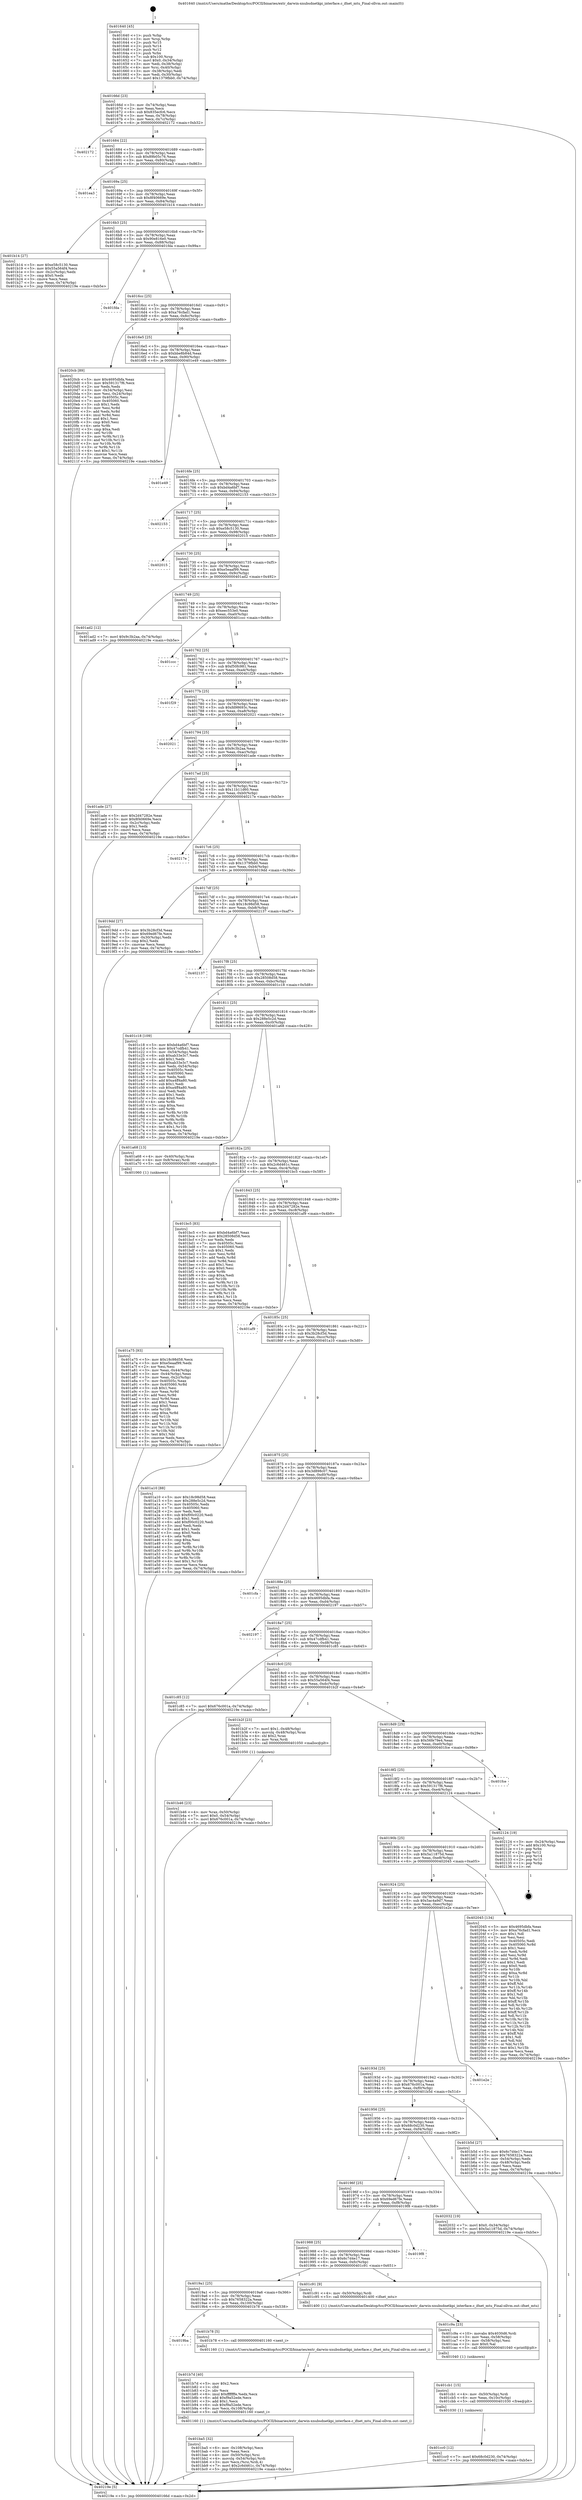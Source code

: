 digraph "0x401640" {
  label = "0x401640 (/mnt/c/Users/mathe/Desktop/tcc/POCII/binaries/extr_darwin-xnubsdnetkpi_interface.c_ifnet_mtu_Final-ollvm.out::main(0))"
  labelloc = "t"
  node[shape=record]

  Entry [label="",width=0.3,height=0.3,shape=circle,fillcolor=black,style=filled]
  "0x40166d" [label="{
     0x40166d [23]\l
     | [instrs]\l
     &nbsp;&nbsp;0x40166d \<+3\>: mov -0x74(%rbp),%eax\l
     &nbsp;&nbsp;0x401670 \<+2\>: mov %eax,%ecx\l
     &nbsp;&nbsp;0x401672 \<+6\>: sub $0x835ecfc6,%ecx\l
     &nbsp;&nbsp;0x401678 \<+3\>: mov %eax,-0x78(%rbp)\l
     &nbsp;&nbsp;0x40167b \<+3\>: mov %ecx,-0x7c(%rbp)\l
     &nbsp;&nbsp;0x40167e \<+6\>: je 0000000000402172 \<main+0xb32\>\l
  }"]
  "0x402172" [label="{
     0x402172\l
  }", style=dashed]
  "0x401684" [label="{
     0x401684 [22]\l
     | [instrs]\l
     &nbsp;&nbsp;0x401684 \<+5\>: jmp 0000000000401689 \<main+0x49\>\l
     &nbsp;&nbsp;0x401689 \<+3\>: mov -0x78(%rbp),%eax\l
     &nbsp;&nbsp;0x40168c \<+5\>: sub $0x89b05c76,%eax\l
     &nbsp;&nbsp;0x401691 \<+3\>: mov %eax,-0x80(%rbp)\l
     &nbsp;&nbsp;0x401694 \<+6\>: je 0000000000401ea3 \<main+0x863\>\l
  }"]
  Exit [label="",width=0.3,height=0.3,shape=circle,fillcolor=black,style=filled,peripheries=2]
  "0x401ea3" [label="{
     0x401ea3\l
  }", style=dashed]
  "0x40169a" [label="{
     0x40169a [25]\l
     | [instrs]\l
     &nbsp;&nbsp;0x40169a \<+5\>: jmp 000000000040169f \<main+0x5f\>\l
     &nbsp;&nbsp;0x40169f \<+3\>: mov -0x78(%rbp),%eax\l
     &nbsp;&nbsp;0x4016a2 \<+5\>: sub $0x8f40669e,%eax\l
     &nbsp;&nbsp;0x4016a7 \<+6\>: mov %eax,-0x84(%rbp)\l
     &nbsp;&nbsp;0x4016ad \<+6\>: je 0000000000401b14 \<main+0x4d4\>\l
  }"]
  "0x401cc0" [label="{
     0x401cc0 [12]\l
     | [instrs]\l
     &nbsp;&nbsp;0x401cc0 \<+7\>: movl $0x68c0d230,-0x74(%rbp)\l
     &nbsp;&nbsp;0x401cc7 \<+5\>: jmp 000000000040219e \<main+0xb5e\>\l
  }"]
  "0x401b14" [label="{
     0x401b14 [27]\l
     | [instrs]\l
     &nbsp;&nbsp;0x401b14 \<+5\>: mov $0xe58c5130,%eax\l
     &nbsp;&nbsp;0x401b19 \<+5\>: mov $0x55a564f4,%ecx\l
     &nbsp;&nbsp;0x401b1e \<+3\>: mov -0x2c(%rbp),%edx\l
     &nbsp;&nbsp;0x401b21 \<+3\>: cmp $0x0,%edx\l
     &nbsp;&nbsp;0x401b24 \<+3\>: cmove %ecx,%eax\l
     &nbsp;&nbsp;0x401b27 \<+3\>: mov %eax,-0x74(%rbp)\l
     &nbsp;&nbsp;0x401b2a \<+5\>: jmp 000000000040219e \<main+0xb5e\>\l
  }"]
  "0x4016b3" [label="{
     0x4016b3 [25]\l
     | [instrs]\l
     &nbsp;&nbsp;0x4016b3 \<+5\>: jmp 00000000004016b8 \<main+0x78\>\l
     &nbsp;&nbsp;0x4016b8 \<+3\>: mov -0x78(%rbp),%eax\l
     &nbsp;&nbsp;0x4016bb \<+5\>: sub $0x90e816e0,%eax\l
     &nbsp;&nbsp;0x4016c0 \<+6\>: mov %eax,-0x88(%rbp)\l
     &nbsp;&nbsp;0x4016c6 \<+6\>: je 0000000000401fda \<main+0x99a\>\l
  }"]
  "0x401cb1" [label="{
     0x401cb1 [15]\l
     | [instrs]\l
     &nbsp;&nbsp;0x401cb1 \<+4\>: mov -0x50(%rbp),%rdi\l
     &nbsp;&nbsp;0x401cb5 \<+6\>: mov %eax,-0x10c(%rbp)\l
     &nbsp;&nbsp;0x401cbb \<+5\>: call 0000000000401030 \<free@plt\>\l
     | [calls]\l
     &nbsp;&nbsp;0x401030 \{1\} (unknown)\l
  }"]
  "0x401fda" [label="{
     0x401fda\l
  }", style=dashed]
  "0x4016cc" [label="{
     0x4016cc [25]\l
     | [instrs]\l
     &nbsp;&nbsp;0x4016cc \<+5\>: jmp 00000000004016d1 \<main+0x91\>\l
     &nbsp;&nbsp;0x4016d1 \<+3\>: mov -0x78(%rbp),%eax\l
     &nbsp;&nbsp;0x4016d4 \<+5\>: sub $0xa76cfad1,%eax\l
     &nbsp;&nbsp;0x4016d9 \<+6\>: mov %eax,-0x8c(%rbp)\l
     &nbsp;&nbsp;0x4016df \<+6\>: je 00000000004020cb \<main+0xa8b\>\l
  }"]
  "0x401c9a" [label="{
     0x401c9a [23]\l
     | [instrs]\l
     &nbsp;&nbsp;0x401c9a \<+10\>: movabs $0x4030d6,%rdi\l
     &nbsp;&nbsp;0x401ca4 \<+3\>: mov %eax,-0x58(%rbp)\l
     &nbsp;&nbsp;0x401ca7 \<+3\>: mov -0x58(%rbp),%esi\l
     &nbsp;&nbsp;0x401caa \<+2\>: mov $0x0,%al\l
     &nbsp;&nbsp;0x401cac \<+5\>: call 0000000000401040 \<printf@plt\>\l
     | [calls]\l
     &nbsp;&nbsp;0x401040 \{1\} (unknown)\l
  }"]
  "0x4020cb" [label="{
     0x4020cb [89]\l
     | [instrs]\l
     &nbsp;&nbsp;0x4020cb \<+5\>: mov $0x4695dbfa,%eax\l
     &nbsp;&nbsp;0x4020d0 \<+5\>: mov $0x591317f6,%ecx\l
     &nbsp;&nbsp;0x4020d5 \<+2\>: xor %edx,%edx\l
     &nbsp;&nbsp;0x4020d7 \<+3\>: mov -0x34(%rbp),%esi\l
     &nbsp;&nbsp;0x4020da \<+3\>: mov %esi,-0x24(%rbp)\l
     &nbsp;&nbsp;0x4020dd \<+7\>: mov 0x40505c,%esi\l
     &nbsp;&nbsp;0x4020e4 \<+7\>: mov 0x405060,%edi\l
     &nbsp;&nbsp;0x4020eb \<+3\>: sub $0x1,%edx\l
     &nbsp;&nbsp;0x4020ee \<+3\>: mov %esi,%r8d\l
     &nbsp;&nbsp;0x4020f1 \<+3\>: add %edx,%r8d\l
     &nbsp;&nbsp;0x4020f4 \<+4\>: imul %r8d,%esi\l
     &nbsp;&nbsp;0x4020f8 \<+3\>: and $0x1,%esi\l
     &nbsp;&nbsp;0x4020fb \<+3\>: cmp $0x0,%esi\l
     &nbsp;&nbsp;0x4020fe \<+4\>: sete %r9b\l
     &nbsp;&nbsp;0x402102 \<+3\>: cmp $0xa,%edi\l
     &nbsp;&nbsp;0x402105 \<+4\>: setl %r10b\l
     &nbsp;&nbsp;0x402109 \<+3\>: mov %r9b,%r11b\l
     &nbsp;&nbsp;0x40210c \<+3\>: and %r10b,%r11b\l
     &nbsp;&nbsp;0x40210f \<+3\>: xor %r10b,%r9b\l
     &nbsp;&nbsp;0x402112 \<+3\>: or %r9b,%r11b\l
     &nbsp;&nbsp;0x402115 \<+4\>: test $0x1,%r11b\l
     &nbsp;&nbsp;0x402119 \<+3\>: cmovne %ecx,%eax\l
     &nbsp;&nbsp;0x40211c \<+3\>: mov %eax,-0x74(%rbp)\l
     &nbsp;&nbsp;0x40211f \<+5\>: jmp 000000000040219e \<main+0xb5e\>\l
  }"]
  "0x4016e5" [label="{
     0x4016e5 [25]\l
     | [instrs]\l
     &nbsp;&nbsp;0x4016e5 \<+5\>: jmp 00000000004016ea \<main+0xaa\>\l
     &nbsp;&nbsp;0x4016ea \<+3\>: mov -0x78(%rbp),%eax\l
     &nbsp;&nbsp;0x4016ed \<+5\>: sub $0xbbe8b84d,%eax\l
     &nbsp;&nbsp;0x4016f2 \<+6\>: mov %eax,-0x90(%rbp)\l
     &nbsp;&nbsp;0x4016f8 \<+6\>: je 0000000000401e49 \<main+0x809\>\l
  }"]
  "0x401ba5" [label="{
     0x401ba5 [32]\l
     | [instrs]\l
     &nbsp;&nbsp;0x401ba5 \<+6\>: mov -0x108(%rbp),%ecx\l
     &nbsp;&nbsp;0x401bab \<+3\>: imul %eax,%ecx\l
     &nbsp;&nbsp;0x401bae \<+4\>: mov -0x50(%rbp),%rsi\l
     &nbsp;&nbsp;0x401bb2 \<+4\>: movslq -0x54(%rbp),%rdi\l
     &nbsp;&nbsp;0x401bb6 \<+3\>: mov %ecx,(%rsi,%rdi,4)\l
     &nbsp;&nbsp;0x401bb9 \<+7\>: movl $0x2c6d461c,-0x74(%rbp)\l
     &nbsp;&nbsp;0x401bc0 \<+5\>: jmp 000000000040219e \<main+0xb5e\>\l
  }"]
  "0x401e49" [label="{
     0x401e49\l
  }", style=dashed]
  "0x4016fe" [label="{
     0x4016fe [25]\l
     | [instrs]\l
     &nbsp;&nbsp;0x4016fe \<+5\>: jmp 0000000000401703 \<main+0xc3\>\l
     &nbsp;&nbsp;0x401703 \<+3\>: mov -0x78(%rbp),%eax\l
     &nbsp;&nbsp;0x401706 \<+5\>: sub $0xbd4a6bf7,%eax\l
     &nbsp;&nbsp;0x40170b \<+6\>: mov %eax,-0x94(%rbp)\l
     &nbsp;&nbsp;0x401711 \<+6\>: je 0000000000402153 \<main+0xb13\>\l
  }"]
  "0x401b7d" [label="{
     0x401b7d [40]\l
     | [instrs]\l
     &nbsp;&nbsp;0x401b7d \<+5\>: mov $0x2,%ecx\l
     &nbsp;&nbsp;0x401b82 \<+1\>: cltd\l
     &nbsp;&nbsp;0x401b83 \<+2\>: idiv %ecx\l
     &nbsp;&nbsp;0x401b85 \<+6\>: imul $0xfffffffe,%edx,%ecx\l
     &nbsp;&nbsp;0x401b8b \<+6\>: add $0xf9a52ede,%ecx\l
     &nbsp;&nbsp;0x401b91 \<+3\>: add $0x1,%ecx\l
     &nbsp;&nbsp;0x401b94 \<+6\>: sub $0xf9a52ede,%ecx\l
     &nbsp;&nbsp;0x401b9a \<+6\>: mov %ecx,-0x108(%rbp)\l
     &nbsp;&nbsp;0x401ba0 \<+5\>: call 0000000000401160 \<next_i\>\l
     | [calls]\l
     &nbsp;&nbsp;0x401160 \{1\} (/mnt/c/Users/mathe/Desktop/tcc/POCII/binaries/extr_darwin-xnubsdnetkpi_interface.c_ifnet_mtu_Final-ollvm.out::next_i)\l
  }"]
  "0x402153" [label="{
     0x402153\l
  }", style=dashed]
  "0x401717" [label="{
     0x401717 [25]\l
     | [instrs]\l
     &nbsp;&nbsp;0x401717 \<+5\>: jmp 000000000040171c \<main+0xdc\>\l
     &nbsp;&nbsp;0x40171c \<+3\>: mov -0x78(%rbp),%eax\l
     &nbsp;&nbsp;0x40171f \<+5\>: sub $0xe58c5130,%eax\l
     &nbsp;&nbsp;0x401724 \<+6\>: mov %eax,-0x98(%rbp)\l
     &nbsp;&nbsp;0x40172a \<+6\>: je 0000000000402015 \<main+0x9d5\>\l
  }"]
  "0x4019ba" [label="{
     0x4019ba\l
  }", style=dashed]
  "0x402015" [label="{
     0x402015\l
  }", style=dashed]
  "0x401730" [label="{
     0x401730 [25]\l
     | [instrs]\l
     &nbsp;&nbsp;0x401730 \<+5\>: jmp 0000000000401735 \<main+0xf5\>\l
     &nbsp;&nbsp;0x401735 \<+3\>: mov -0x78(%rbp),%eax\l
     &nbsp;&nbsp;0x401738 \<+5\>: sub $0xe5eaaf99,%eax\l
     &nbsp;&nbsp;0x40173d \<+6\>: mov %eax,-0x9c(%rbp)\l
     &nbsp;&nbsp;0x401743 \<+6\>: je 0000000000401ad2 \<main+0x492\>\l
  }"]
  "0x401b78" [label="{
     0x401b78 [5]\l
     | [instrs]\l
     &nbsp;&nbsp;0x401b78 \<+5\>: call 0000000000401160 \<next_i\>\l
     | [calls]\l
     &nbsp;&nbsp;0x401160 \{1\} (/mnt/c/Users/mathe/Desktop/tcc/POCII/binaries/extr_darwin-xnubsdnetkpi_interface.c_ifnet_mtu_Final-ollvm.out::next_i)\l
  }"]
  "0x401ad2" [label="{
     0x401ad2 [12]\l
     | [instrs]\l
     &nbsp;&nbsp;0x401ad2 \<+7\>: movl $0x9c3b2aa,-0x74(%rbp)\l
     &nbsp;&nbsp;0x401ad9 \<+5\>: jmp 000000000040219e \<main+0xb5e\>\l
  }"]
  "0x401749" [label="{
     0x401749 [25]\l
     | [instrs]\l
     &nbsp;&nbsp;0x401749 \<+5\>: jmp 000000000040174e \<main+0x10e\>\l
     &nbsp;&nbsp;0x40174e \<+3\>: mov -0x78(%rbp),%eax\l
     &nbsp;&nbsp;0x401751 \<+5\>: sub $0xeec553e0,%eax\l
     &nbsp;&nbsp;0x401756 \<+6\>: mov %eax,-0xa0(%rbp)\l
     &nbsp;&nbsp;0x40175c \<+6\>: je 0000000000401ccc \<main+0x68c\>\l
  }"]
  "0x4019a1" [label="{
     0x4019a1 [25]\l
     | [instrs]\l
     &nbsp;&nbsp;0x4019a1 \<+5\>: jmp 00000000004019a6 \<main+0x366\>\l
     &nbsp;&nbsp;0x4019a6 \<+3\>: mov -0x78(%rbp),%eax\l
     &nbsp;&nbsp;0x4019a9 \<+5\>: sub $0x7658322a,%eax\l
     &nbsp;&nbsp;0x4019ae \<+6\>: mov %eax,-0x100(%rbp)\l
     &nbsp;&nbsp;0x4019b4 \<+6\>: je 0000000000401b78 \<main+0x538\>\l
  }"]
  "0x401ccc" [label="{
     0x401ccc\l
  }", style=dashed]
  "0x401762" [label="{
     0x401762 [25]\l
     | [instrs]\l
     &nbsp;&nbsp;0x401762 \<+5\>: jmp 0000000000401767 \<main+0x127\>\l
     &nbsp;&nbsp;0x401767 \<+3\>: mov -0x78(%rbp),%eax\l
     &nbsp;&nbsp;0x40176a \<+5\>: sub $0xf50fc981,%eax\l
     &nbsp;&nbsp;0x40176f \<+6\>: mov %eax,-0xa4(%rbp)\l
     &nbsp;&nbsp;0x401775 \<+6\>: je 0000000000401f29 \<main+0x8e9\>\l
  }"]
  "0x401c91" [label="{
     0x401c91 [9]\l
     | [instrs]\l
     &nbsp;&nbsp;0x401c91 \<+4\>: mov -0x50(%rbp),%rdi\l
     &nbsp;&nbsp;0x401c95 \<+5\>: call 0000000000401400 \<ifnet_mtu\>\l
     | [calls]\l
     &nbsp;&nbsp;0x401400 \{1\} (/mnt/c/Users/mathe/Desktop/tcc/POCII/binaries/extr_darwin-xnubsdnetkpi_interface.c_ifnet_mtu_Final-ollvm.out::ifnet_mtu)\l
  }"]
  "0x401f29" [label="{
     0x401f29\l
  }", style=dashed]
  "0x40177b" [label="{
     0x40177b [25]\l
     | [instrs]\l
     &nbsp;&nbsp;0x40177b \<+5\>: jmp 0000000000401780 \<main+0x140\>\l
     &nbsp;&nbsp;0x401780 \<+3\>: mov -0x78(%rbp),%eax\l
     &nbsp;&nbsp;0x401783 \<+5\>: sub $0xfd98693c,%eax\l
     &nbsp;&nbsp;0x401788 \<+6\>: mov %eax,-0xa8(%rbp)\l
     &nbsp;&nbsp;0x40178e \<+6\>: je 0000000000402021 \<main+0x9e1\>\l
  }"]
  "0x401988" [label="{
     0x401988 [25]\l
     | [instrs]\l
     &nbsp;&nbsp;0x401988 \<+5\>: jmp 000000000040198d \<main+0x34d\>\l
     &nbsp;&nbsp;0x40198d \<+3\>: mov -0x78(%rbp),%eax\l
     &nbsp;&nbsp;0x401990 \<+5\>: sub $0x6c7d4e17,%eax\l
     &nbsp;&nbsp;0x401995 \<+6\>: mov %eax,-0xfc(%rbp)\l
     &nbsp;&nbsp;0x40199b \<+6\>: je 0000000000401c91 \<main+0x651\>\l
  }"]
  "0x402021" [label="{
     0x402021\l
  }", style=dashed]
  "0x401794" [label="{
     0x401794 [25]\l
     | [instrs]\l
     &nbsp;&nbsp;0x401794 \<+5\>: jmp 0000000000401799 \<main+0x159\>\l
     &nbsp;&nbsp;0x401799 \<+3\>: mov -0x78(%rbp),%eax\l
     &nbsp;&nbsp;0x40179c \<+5\>: sub $0x9c3b2aa,%eax\l
     &nbsp;&nbsp;0x4017a1 \<+6\>: mov %eax,-0xac(%rbp)\l
     &nbsp;&nbsp;0x4017a7 \<+6\>: je 0000000000401ade \<main+0x49e\>\l
  }"]
  "0x4019f8" [label="{
     0x4019f8\l
  }", style=dashed]
  "0x401ade" [label="{
     0x401ade [27]\l
     | [instrs]\l
     &nbsp;&nbsp;0x401ade \<+5\>: mov $0x2d47282e,%eax\l
     &nbsp;&nbsp;0x401ae3 \<+5\>: mov $0x8f40669e,%ecx\l
     &nbsp;&nbsp;0x401ae8 \<+3\>: mov -0x2c(%rbp),%edx\l
     &nbsp;&nbsp;0x401aeb \<+3\>: cmp $0x1,%edx\l
     &nbsp;&nbsp;0x401aee \<+3\>: cmovl %ecx,%eax\l
     &nbsp;&nbsp;0x401af1 \<+3\>: mov %eax,-0x74(%rbp)\l
     &nbsp;&nbsp;0x401af4 \<+5\>: jmp 000000000040219e \<main+0xb5e\>\l
  }"]
  "0x4017ad" [label="{
     0x4017ad [25]\l
     | [instrs]\l
     &nbsp;&nbsp;0x4017ad \<+5\>: jmp 00000000004017b2 \<main+0x172\>\l
     &nbsp;&nbsp;0x4017b2 \<+3\>: mov -0x78(%rbp),%eax\l
     &nbsp;&nbsp;0x4017b5 \<+5\>: sub $0x11b11d60,%eax\l
     &nbsp;&nbsp;0x4017ba \<+6\>: mov %eax,-0xb0(%rbp)\l
     &nbsp;&nbsp;0x4017c0 \<+6\>: je 000000000040217e \<main+0xb3e\>\l
  }"]
  "0x40196f" [label="{
     0x40196f [25]\l
     | [instrs]\l
     &nbsp;&nbsp;0x40196f \<+5\>: jmp 0000000000401974 \<main+0x334\>\l
     &nbsp;&nbsp;0x401974 \<+3\>: mov -0x78(%rbp),%eax\l
     &nbsp;&nbsp;0x401977 \<+5\>: sub $0x69ed67fe,%eax\l
     &nbsp;&nbsp;0x40197c \<+6\>: mov %eax,-0xf8(%rbp)\l
     &nbsp;&nbsp;0x401982 \<+6\>: je 00000000004019f8 \<main+0x3b8\>\l
  }"]
  "0x40217e" [label="{
     0x40217e\l
  }", style=dashed]
  "0x4017c6" [label="{
     0x4017c6 [25]\l
     | [instrs]\l
     &nbsp;&nbsp;0x4017c6 \<+5\>: jmp 00000000004017cb \<main+0x18b\>\l
     &nbsp;&nbsp;0x4017cb \<+3\>: mov -0x78(%rbp),%eax\l
     &nbsp;&nbsp;0x4017ce \<+5\>: sub $0x1379fbb0,%eax\l
     &nbsp;&nbsp;0x4017d3 \<+6\>: mov %eax,-0xb4(%rbp)\l
     &nbsp;&nbsp;0x4017d9 \<+6\>: je 00000000004019dd \<main+0x39d\>\l
  }"]
  "0x402032" [label="{
     0x402032 [19]\l
     | [instrs]\l
     &nbsp;&nbsp;0x402032 \<+7\>: movl $0x0,-0x34(%rbp)\l
     &nbsp;&nbsp;0x402039 \<+7\>: movl $0x5a11875d,-0x74(%rbp)\l
     &nbsp;&nbsp;0x402040 \<+5\>: jmp 000000000040219e \<main+0xb5e\>\l
  }"]
  "0x4019dd" [label="{
     0x4019dd [27]\l
     | [instrs]\l
     &nbsp;&nbsp;0x4019dd \<+5\>: mov $0x3b28cf3d,%eax\l
     &nbsp;&nbsp;0x4019e2 \<+5\>: mov $0x69ed67fe,%ecx\l
     &nbsp;&nbsp;0x4019e7 \<+3\>: mov -0x30(%rbp),%edx\l
     &nbsp;&nbsp;0x4019ea \<+3\>: cmp $0x2,%edx\l
     &nbsp;&nbsp;0x4019ed \<+3\>: cmovne %ecx,%eax\l
     &nbsp;&nbsp;0x4019f0 \<+3\>: mov %eax,-0x74(%rbp)\l
     &nbsp;&nbsp;0x4019f3 \<+5\>: jmp 000000000040219e \<main+0xb5e\>\l
  }"]
  "0x4017df" [label="{
     0x4017df [25]\l
     | [instrs]\l
     &nbsp;&nbsp;0x4017df \<+5\>: jmp 00000000004017e4 \<main+0x1a4\>\l
     &nbsp;&nbsp;0x4017e4 \<+3\>: mov -0x78(%rbp),%eax\l
     &nbsp;&nbsp;0x4017e7 \<+5\>: sub $0x18c98d58,%eax\l
     &nbsp;&nbsp;0x4017ec \<+6\>: mov %eax,-0xb8(%rbp)\l
     &nbsp;&nbsp;0x4017f2 \<+6\>: je 0000000000402137 \<main+0xaf7\>\l
  }"]
  "0x40219e" [label="{
     0x40219e [5]\l
     | [instrs]\l
     &nbsp;&nbsp;0x40219e \<+5\>: jmp 000000000040166d \<main+0x2d\>\l
  }"]
  "0x401640" [label="{
     0x401640 [45]\l
     | [instrs]\l
     &nbsp;&nbsp;0x401640 \<+1\>: push %rbp\l
     &nbsp;&nbsp;0x401641 \<+3\>: mov %rsp,%rbp\l
     &nbsp;&nbsp;0x401644 \<+2\>: push %r15\l
     &nbsp;&nbsp;0x401646 \<+2\>: push %r14\l
     &nbsp;&nbsp;0x401648 \<+2\>: push %r12\l
     &nbsp;&nbsp;0x40164a \<+1\>: push %rbx\l
     &nbsp;&nbsp;0x40164b \<+7\>: sub $0x100,%rsp\l
     &nbsp;&nbsp;0x401652 \<+7\>: movl $0x0,-0x34(%rbp)\l
     &nbsp;&nbsp;0x401659 \<+3\>: mov %edi,-0x38(%rbp)\l
     &nbsp;&nbsp;0x40165c \<+4\>: mov %rsi,-0x40(%rbp)\l
     &nbsp;&nbsp;0x401660 \<+3\>: mov -0x38(%rbp),%edi\l
     &nbsp;&nbsp;0x401663 \<+3\>: mov %edi,-0x30(%rbp)\l
     &nbsp;&nbsp;0x401666 \<+7\>: movl $0x1379fbb0,-0x74(%rbp)\l
  }"]
  "0x401956" [label="{
     0x401956 [25]\l
     | [instrs]\l
     &nbsp;&nbsp;0x401956 \<+5\>: jmp 000000000040195b \<main+0x31b\>\l
     &nbsp;&nbsp;0x40195b \<+3\>: mov -0x78(%rbp),%eax\l
     &nbsp;&nbsp;0x40195e \<+5\>: sub $0x68c0d230,%eax\l
     &nbsp;&nbsp;0x401963 \<+6\>: mov %eax,-0xf4(%rbp)\l
     &nbsp;&nbsp;0x401969 \<+6\>: je 0000000000402032 \<main+0x9f2\>\l
  }"]
  "0x402137" [label="{
     0x402137\l
  }", style=dashed]
  "0x4017f8" [label="{
     0x4017f8 [25]\l
     | [instrs]\l
     &nbsp;&nbsp;0x4017f8 \<+5\>: jmp 00000000004017fd \<main+0x1bd\>\l
     &nbsp;&nbsp;0x4017fd \<+3\>: mov -0x78(%rbp),%eax\l
     &nbsp;&nbsp;0x401800 \<+5\>: sub $0x28508d58,%eax\l
     &nbsp;&nbsp;0x401805 \<+6\>: mov %eax,-0xbc(%rbp)\l
     &nbsp;&nbsp;0x40180b \<+6\>: je 0000000000401c18 \<main+0x5d8\>\l
  }"]
  "0x401b5d" [label="{
     0x401b5d [27]\l
     | [instrs]\l
     &nbsp;&nbsp;0x401b5d \<+5\>: mov $0x6c7d4e17,%eax\l
     &nbsp;&nbsp;0x401b62 \<+5\>: mov $0x7658322a,%ecx\l
     &nbsp;&nbsp;0x401b67 \<+3\>: mov -0x54(%rbp),%edx\l
     &nbsp;&nbsp;0x401b6a \<+3\>: cmp -0x48(%rbp),%edx\l
     &nbsp;&nbsp;0x401b6d \<+3\>: cmovl %ecx,%eax\l
     &nbsp;&nbsp;0x401b70 \<+3\>: mov %eax,-0x74(%rbp)\l
     &nbsp;&nbsp;0x401b73 \<+5\>: jmp 000000000040219e \<main+0xb5e\>\l
  }"]
  "0x401c18" [label="{
     0x401c18 [109]\l
     | [instrs]\l
     &nbsp;&nbsp;0x401c18 \<+5\>: mov $0xbd4a6bf7,%eax\l
     &nbsp;&nbsp;0x401c1d \<+5\>: mov $0x47cdfb41,%ecx\l
     &nbsp;&nbsp;0x401c22 \<+3\>: mov -0x54(%rbp),%edx\l
     &nbsp;&nbsp;0x401c25 \<+6\>: sub $0xab33e3c7,%edx\l
     &nbsp;&nbsp;0x401c2b \<+3\>: add $0x1,%edx\l
     &nbsp;&nbsp;0x401c2e \<+6\>: add $0xab33e3c7,%edx\l
     &nbsp;&nbsp;0x401c34 \<+3\>: mov %edx,-0x54(%rbp)\l
     &nbsp;&nbsp;0x401c37 \<+7\>: mov 0x40505c,%edx\l
     &nbsp;&nbsp;0x401c3e \<+7\>: mov 0x405060,%esi\l
     &nbsp;&nbsp;0x401c45 \<+2\>: mov %edx,%edi\l
     &nbsp;&nbsp;0x401c47 \<+6\>: add $0xa4ff4a80,%edi\l
     &nbsp;&nbsp;0x401c4d \<+3\>: sub $0x1,%edi\l
     &nbsp;&nbsp;0x401c50 \<+6\>: sub $0xa4ff4a80,%edi\l
     &nbsp;&nbsp;0x401c56 \<+3\>: imul %edi,%edx\l
     &nbsp;&nbsp;0x401c59 \<+3\>: and $0x1,%edx\l
     &nbsp;&nbsp;0x401c5c \<+3\>: cmp $0x0,%edx\l
     &nbsp;&nbsp;0x401c5f \<+4\>: sete %r8b\l
     &nbsp;&nbsp;0x401c63 \<+3\>: cmp $0xa,%esi\l
     &nbsp;&nbsp;0x401c66 \<+4\>: setl %r9b\l
     &nbsp;&nbsp;0x401c6a \<+3\>: mov %r8b,%r10b\l
     &nbsp;&nbsp;0x401c6d \<+3\>: and %r9b,%r10b\l
     &nbsp;&nbsp;0x401c70 \<+3\>: xor %r9b,%r8b\l
     &nbsp;&nbsp;0x401c73 \<+3\>: or %r8b,%r10b\l
     &nbsp;&nbsp;0x401c76 \<+4\>: test $0x1,%r10b\l
     &nbsp;&nbsp;0x401c7a \<+3\>: cmovne %ecx,%eax\l
     &nbsp;&nbsp;0x401c7d \<+3\>: mov %eax,-0x74(%rbp)\l
     &nbsp;&nbsp;0x401c80 \<+5\>: jmp 000000000040219e \<main+0xb5e\>\l
  }"]
  "0x401811" [label="{
     0x401811 [25]\l
     | [instrs]\l
     &nbsp;&nbsp;0x401811 \<+5\>: jmp 0000000000401816 \<main+0x1d6\>\l
     &nbsp;&nbsp;0x401816 \<+3\>: mov -0x78(%rbp),%eax\l
     &nbsp;&nbsp;0x401819 \<+5\>: sub $0x288e5c2d,%eax\l
     &nbsp;&nbsp;0x40181e \<+6\>: mov %eax,-0xc0(%rbp)\l
     &nbsp;&nbsp;0x401824 \<+6\>: je 0000000000401a68 \<main+0x428\>\l
  }"]
  "0x40193d" [label="{
     0x40193d [25]\l
     | [instrs]\l
     &nbsp;&nbsp;0x40193d \<+5\>: jmp 0000000000401942 \<main+0x302\>\l
     &nbsp;&nbsp;0x401942 \<+3\>: mov -0x78(%rbp),%eax\l
     &nbsp;&nbsp;0x401945 \<+5\>: sub $0x676c001a,%eax\l
     &nbsp;&nbsp;0x40194a \<+6\>: mov %eax,-0xf0(%rbp)\l
     &nbsp;&nbsp;0x401950 \<+6\>: je 0000000000401b5d \<main+0x51d\>\l
  }"]
  "0x401a68" [label="{
     0x401a68 [13]\l
     | [instrs]\l
     &nbsp;&nbsp;0x401a68 \<+4\>: mov -0x40(%rbp),%rax\l
     &nbsp;&nbsp;0x401a6c \<+4\>: mov 0x8(%rax),%rdi\l
     &nbsp;&nbsp;0x401a70 \<+5\>: call 0000000000401060 \<atoi@plt\>\l
     | [calls]\l
     &nbsp;&nbsp;0x401060 \{1\} (unknown)\l
  }"]
  "0x40182a" [label="{
     0x40182a [25]\l
     | [instrs]\l
     &nbsp;&nbsp;0x40182a \<+5\>: jmp 000000000040182f \<main+0x1ef\>\l
     &nbsp;&nbsp;0x40182f \<+3\>: mov -0x78(%rbp),%eax\l
     &nbsp;&nbsp;0x401832 \<+5\>: sub $0x2c6d461c,%eax\l
     &nbsp;&nbsp;0x401837 \<+6\>: mov %eax,-0xc4(%rbp)\l
     &nbsp;&nbsp;0x40183d \<+6\>: je 0000000000401bc5 \<main+0x585\>\l
  }"]
  "0x401e2e" [label="{
     0x401e2e\l
  }", style=dashed]
  "0x401bc5" [label="{
     0x401bc5 [83]\l
     | [instrs]\l
     &nbsp;&nbsp;0x401bc5 \<+5\>: mov $0xbd4a6bf7,%eax\l
     &nbsp;&nbsp;0x401bca \<+5\>: mov $0x28508d58,%ecx\l
     &nbsp;&nbsp;0x401bcf \<+2\>: xor %edx,%edx\l
     &nbsp;&nbsp;0x401bd1 \<+7\>: mov 0x40505c,%esi\l
     &nbsp;&nbsp;0x401bd8 \<+7\>: mov 0x405060,%edi\l
     &nbsp;&nbsp;0x401bdf \<+3\>: sub $0x1,%edx\l
     &nbsp;&nbsp;0x401be2 \<+3\>: mov %esi,%r8d\l
     &nbsp;&nbsp;0x401be5 \<+3\>: add %edx,%r8d\l
     &nbsp;&nbsp;0x401be8 \<+4\>: imul %r8d,%esi\l
     &nbsp;&nbsp;0x401bec \<+3\>: and $0x1,%esi\l
     &nbsp;&nbsp;0x401bef \<+3\>: cmp $0x0,%esi\l
     &nbsp;&nbsp;0x401bf2 \<+4\>: sete %r9b\l
     &nbsp;&nbsp;0x401bf6 \<+3\>: cmp $0xa,%edi\l
     &nbsp;&nbsp;0x401bf9 \<+4\>: setl %r10b\l
     &nbsp;&nbsp;0x401bfd \<+3\>: mov %r9b,%r11b\l
     &nbsp;&nbsp;0x401c00 \<+3\>: and %r10b,%r11b\l
     &nbsp;&nbsp;0x401c03 \<+3\>: xor %r10b,%r9b\l
     &nbsp;&nbsp;0x401c06 \<+3\>: or %r9b,%r11b\l
     &nbsp;&nbsp;0x401c09 \<+4\>: test $0x1,%r11b\l
     &nbsp;&nbsp;0x401c0d \<+3\>: cmovne %ecx,%eax\l
     &nbsp;&nbsp;0x401c10 \<+3\>: mov %eax,-0x74(%rbp)\l
     &nbsp;&nbsp;0x401c13 \<+5\>: jmp 000000000040219e \<main+0xb5e\>\l
  }"]
  "0x401843" [label="{
     0x401843 [25]\l
     | [instrs]\l
     &nbsp;&nbsp;0x401843 \<+5\>: jmp 0000000000401848 \<main+0x208\>\l
     &nbsp;&nbsp;0x401848 \<+3\>: mov -0x78(%rbp),%eax\l
     &nbsp;&nbsp;0x40184b \<+5\>: sub $0x2d47282e,%eax\l
     &nbsp;&nbsp;0x401850 \<+6\>: mov %eax,-0xc8(%rbp)\l
     &nbsp;&nbsp;0x401856 \<+6\>: je 0000000000401af9 \<main+0x4b9\>\l
  }"]
  "0x401924" [label="{
     0x401924 [25]\l
     | [instrs]\l
     &nbsp;&nbsp;0x401924 \<+5\>: jmp 0000000000401929 \<main+0x2e9\>\l
     &nbsp;&nbsp;0x401929 \<+3\>: mov -0x78(%rbp),%eax\l
     &nbsp;&nbsp;0x40192c \<+5\>: sub $0x5ac4a9d7,%eax\l
     &nbsp;&nbsp;0x401931 \<+6\>: mov %eax,-0xec(%rbp)\l
     &nbsp;&nbsp;0x401937 \<+6\>: je 0000000000401e2e \<main+0x7ee\>\l
  }"]
  "0x401af9" [label="{
     0x401af9\l
  }", style=dashed]
  "0x40185c" [label="{
     0x40185c [25]\l
     | [instrs]\l
     &nbsp;&nbsp;0x40185c \<+5\>: jmp 0000000000401861 \<main+0x221\>\l
     &nbsp;&nbsp;0x401861 \<+3\>: mov -0x78(%rbp),%eax\l
     &nbsp;&nbsp;0x401864 \<+5\>: sub $0x3b28cf3d,%eax\l
     &nbsp;&nbsp;0x401869 \<+6\>: mov %eax,-0xcc(%rbp)\l
     &nbsp;&nbsp;0x40186f \<+6\>: je 0000000000401a10 \<main+0x3d0\>\l
  }"]
  "0x402045" [label="{
     0x402045 [134]\l
     | [instrs]\l
     &nbsp;&nbsp;0x402045 \<+5\>: mov $0x4695dbfa,%eax\l
     &nbsp;&nbsp;0x40204a \<+5\>: mov $0xa76cfad1,%ecx\l
     &nbsp;&nbsp;0x40204f \<+2\>: mov $0x1,%dl\l
     &nbsp;&nbsp;0x402051 \<+2\>: xor %esi,%esi\l
     &nbsp;&nbsp;0x402053 \<+7\>: mov 0x40505c,%edi\l
     &nbsp;&nbsp;0x40205a \<+8\>: mov 0x405060,%r8d\l
     &nbsp;&nbsp;0x402062 \<+3\>: sub $0x1,%esi\l
     &nbsp;&nbsp;0x402065 \<+3\>: mov %edi,%r9d\l
     &nbsp;&nbsp;0x402068 \<+3\>: add %esi,%r9d\l
     &nbsp;&nbsp;0x40206b \<+4\>: imul %r9d,%edi\l
     &nbsp;&nbsp;0x40206f \<+3\>: and $0x1,%edi\l
     &nbsp;&nbsp;0x402072 \<+3\>: cmp $0x0,%edi\l
     &nbsp;&nbsp;0x402075 \<+4\>: sete %r10b\l
     &nbsp;&nbsp;0x402079 \<+4\>: cmp $0xa,%r8d\l
     &nbsp;&nbsp;0x40207d \<+4\>: setl %r11b\l
     &nbsp;&nbsp;0x402081 \<+3\>: mov %r10b,%bl\l
     &nbsp;&nbsp;0x402084 \<+3\>: xor $0xff,%bl\l
     &nbsp;&nbsp;0x402087 \<+3\>: mov %r11b,%r14b\l
     &nbsp;&nbsp;0x40208a \<+4\>: xor $0xff,%r14b\l
     &nbsp;&nbsp;0x40208e \<+3\>: xor $0x1,%dl\l
     &nbsp;&nbsp;0x402091 \<+3\>: mov %bl,%r15b\l
     &nbsp;&nbsp;0x402094 \<+4\>: and $0xff,%r15b\l
     &nbsp;&nbsp;0x402098 \<+3\>: and %dl,%r10b\l
     &nbsp;&nbsp;0x40209b \<+3\>: mov %r14b,%r12b\l
     &nbsp;&nbsp;0x40209e \<+4\>: and $0xff,%r12b\l
     &nbsp;&nbsp;0x4020a2 \<+3\>: and %dl,%r11b\l
     &nbsp;&nbsp;0x4020a5 \<+3\>: or %r10b,%r15b\l
     &nbsp;&nbsp;0x4020a8 \<+3\>: or %r11b,%r12b\l
     &nbsp;&nbsp;0x4020ab \<+3\>: xor %r12b,%r15b\l
     &nbsp;&nbsp;0x4020ae \<+3\>: or %r14b,%bl\l
     &nbsp;&nbsp;0x4020b1 \<+3\>: xor $0xff,%bl\l
     &nbsp;&nbsp;0x4020b4 \<+3\>: or $0x1,%dl\l
     &nbsp;&nbsp;0x4020b7 \<+2\>: and %dl,%bl\l
     &nbsp;&nbsp;0x4020b9 \<+3\>: or %bl,%r15b\l
     &nbsp;&nbsp;0x4020bc \<+4\>: test $0x1,%r15b\l
     &nbsp;&nbsp;0x4020c0 \<+3\>: cmovne %ecx,%eax\l
     &nbsp;&nbsp;0x4020c3 \<+3\>: mov %eax,-0x74(%rbp)\l
     &nbsp;&nbsp;0x4020c6 \<+5\>: jmp 000000000040219e \<main+0xb5e\>\l
  }"]
  "0x401a10" [label="{
     0x401a10 [88]\l
     | [instrs]\l
     &nbsp;&nbsp;0x401a10 \<+5\>: mov $0x18c98d58,%eax\l
     &nbsp;&nbsp;0x401a15 \<+5\>: mov $0x288e5c2d,%ecx\l
     &nbsp;&nbsp;0x401a1a \<+7\>: mov 0x40505c,%edx\l
     &nbsp;&nbsp;0x401a21 \<+7\>: mov 0x405060,%esi\l
     &nbsp;&nbsp;0x401a28 \<+2\>: mov %edx,%edi\l
     &nbsp;&nbsp;0x401a2a \<+6\>: sub $0xf00c0220,%edi\l
     &nbsp;&nbsp;0x401a30 \<+3\>: sub $0x1,%edi\l
     &nbsp;&nbsp;0x401a33 \<+6\>: add $0xf00c0220,%edi\l
     &nbsp;&nbsp;0x401a39 \<+3\>: imul %edi,%edx\l
     &nbsp;&nbsp;0x401a3c \<+3\>: and $0x1,%edx\l
     &nbsp;&nbsp;0x401a3f \<+3\>: cmp $0x0,%edx\l
     &nbsp;&nbsp;0x401a42 \<+4\>: sete %r8b\l
     &nbsp;&nbsp;0x401a46 \<+3\>: cmp $0xa,%esi\l
     &nbsp;&nbsp;0x401a49 \<+4\>: setl %r9b\l
     &nbsp;&nbsp;0x401a4d \<+3\>: mov %r8b,%r10b\l
     &nbsp;&nbsp;0x401a50 \<+3\>: and %r9b,%r10b\l
     &nbsp;&nbsp;0x401a53 \<+3\>: xor %r9b,%r8b\l
     &nbsp;&nbsp;0x401a56 \<+3\>: or %r8b,%r10b\l
     &nbsp;&nbsp;0x401a59 \<+4\>: test $0x1,%r10b\l
     &nbsp;&nbsp;0x401a5d \<+3\>: cmovne %ecx,%eax\l
     &nbsp;&nbsp;0x401a60 \<+3\>: mov %eax,-0x74(%rbp)\l
     &nbsp;&nbsp;0x401a63 \<+5\>: jmp 000000000040219e \<main+0xb5e\>\l
  }"]
  "0x401875" [label="{
     0x401875 [25]\l
     | [instrs]\l
     &nbsp;&nbsp;0x401875 \<+5\>: jmp 000000000040187a \<main+0x23a\>\l
     &nbsp;&nbsp;0x40187a \<+3\>: mov -0x78(%rbp),%eax\l
     &nbsp;&nbsp;0x40187d \<+5\>: sub $0x3d898c07,%eax\l
     &nbsp;&nbsp;0x401882 \<+6\>: mov %eax,-0xd0(%rbp)\l
     &nbsp;&nbsp;0x401888 \<+6\>: je 0000000000401cfa \<main+0x6ba\>\l
  }"]
  "0x401a75" [label="{
     0x401a75 [93]\l
     | [instrs]\l
     &nbsp;&nbsp;0x401a75 \<+5\>: mov $0x18c98d58,%ecx\l
     &nbsp;&nbsp;0x401a7a \<+5\>: mov $0xe5eaaf99,%edx\l
     &nbsp;&nbsp;0x401a7f \<+2\>: xor %esi,%esi\l
     &nbsp;&nbsp;0x401a81 \<+3\>: mov %eax,-0x44(%rbp)\l
     &nbsp;&nbsp;0x401a84 \<+3\>: mov -0x44(%rbp),%eax\l
     &nbsp;&nbsp;0x401a87 \<+3\>: mov %eax,-0x2c(%rbp)\l
     &nbsp;&nbsp;0x401a8a \<+7\>: mov 0x40505c,%eax\l
     &nbsp;&nbsp;0x401a91 \<+8\>: mov 0x405060,%r8d\l
     &nbsp;&nbsp;0x401a99 \<+3\>: sub $0x1,%esi\l
     &nbsp;&nbsp;0x401a9c \<+3\>: mov %eax,%r9d\l
     &nbsp;&nbsp;0x401a9f \<+3\>: add %esi,%r9d\l
     &nbsp;&nbsp;0x401aa2 \<+4\>: imul %r9d,%eax\l
     &nbsp;&nbsp;0x401aa6 \<+3\>: and $0x1,%eax\l
     &nbsp;&nbsp;0x401aa9 \<+3\>: cmp $0x0,%eax\l
     &nbsp;&nbsp;0x401aac \<+4\>: sete %r10b\l
     &nbsp;&nbsp;0x401ab0 \<+4\>: cmp $0xa,%r8d\l
     &nbsp;&nbsp;0x401ab4 \<+4\>: setl %r11b\l
     &nbsp;&nbsp;0x401ab8 \<+3\>: mov %r10b,%bl\l
     &nbsp;&nbsp;0x401abb \<+3\>: and %r11b,%bl\l
     &nbsp;&nbsp;0x401abe \<+3\>: xor %r11b,%r10b\l
     &nbsp;&nbsp;0x401ac1 \<+3\>: or %r10b,%bl\l
     &nbsp;&nbsp;0x401ac4 \<+3\>: test $0x1,%bl\l
     &nbsp;&nbsp;0x401ac7 \<+3\>: cmovne %edx,%ecx\l
     &nbsp;&nbsp;0x401aca \<+3\>: mov %ecx,-0x74(%rbp)\l
     &nbsp;&nbsp;0x401acd \<+5\>: jmp 000000000040219e \<main+0xb5e\>\l
  }"]
  "0x40190b" [label="{
     0x40190b [25]\l
     | [instrs]\l
     &nbsp;&nbsp;0x40190b \<+5\>: jmp 0000000000401910 \<main+0x2d0\>\l
     &nbsp;&nbsp;0x401910 \<+3\>: mov -0x78(%rbp),%eax\l
     &nbsp;&nbsp;0x401913 \<+5\>: sub $0x5a11875d,%eax\l
     &nbsp;&nbsp;0x401918 \<+6\>: mov %eax,-0xe8(%rbp)\l
     &nbsp;&nbsp;0x40191e \<+6\>: je 0000000000402045 \<main+0xa05\>\l
  }"]
  "0x401cfa" [label="{
     0x401cfa\l
  }", style=dashed]
  "0x40188e" [label="{
     0x40188e [25]\l
     | [instrs]\l
     &nbsp;&nbsp;0x40188e \<+5\>: jmp 0000000000401893 \<main+0x253\>\l
     &nbsp;&nbsp;0x401893 \<+3\>: mov -0x78(%rbp),%eax\l
     &nbsp;&nbsp;0x401896 \<+5\>: sub $0x4695dbfa,%eax\l
     &nbsp;&nbsp;0x40189b \<+6\>: mov %eax,-0xd4(%rbp)\l
     &nbsp;&nbsp;0x4018a1 \<+6\>: je 0000000000402197 \<main+0xb57\>\l
  }"]
  "0x402124" [label="{
     0x402124 [19]\l
     | [instrs]\l
     &nbsp;&nbsp;0x402124 \<+3\>: mov -0x24(%rbp),%eax\l
     &nbsp;&nbsp;0x402127 \<+7\>: add $0x100,%rsp\l
     &nbsp;&nbsp;0x40212e \<+1\>: pop %rbx\l
     &nbsp;&nbsp;0x40212f \<+2\>: pop %r12\l
     &nbsp;&nbsp;0x402131 \<+2\>: pop %r14\l
     &nbsp;&nbsp;0x402133 \<+2\>: pop %r15\l
     &nbsp;&nbsp;0x402135 \<+1\>: pop %rbp\l
     &nbsp;&nbsp;0x402136 \<+1\>: ret\l
  }"]
  "0x402197" [label="{
     0x402197\l
  }", style=dashed]
  "0x4018a7" [label="{
     0x4018a7 [25]\l
     | [instrs]\l
     &nbsp;&nbsp;0x4018a7 \<+5\>: jmp 00000000004018ac \<main+0x26c\>\l
     &nbsp;&nbsp;0x4018ac \<+3\>: mov -0x78(%rbp),%eax\l
     &nbsp;&nbsp;0x4018af \<+5\>: sub $0x47cdfb41,%eax\l
     &nbsp;&nbsp;0x4018b4 \<+6\>: mov %eax,-0xd8(%rbp)\l
     &nbsp;&nbsp;0x4018ba \<+6\>: je 0000000000401c85 \<main+0x645\>\l
  }"]
  "0x4018f2" [label="{
     0x4018f2 [25]\l
     | [instrs]\l
     &nbsp;&nbsp;0x4018f2 \<+5\>: jmp 00000000004018f7 \<main+0x2b7\>\l
     &nbsp;&nbsp;0x4018f7 \<+3\>: mov -0x78(%rbp),%eax\l
     &nbsp;&nbsp;0x4018fa \<+5\>: sub $0x591317f6,%eax\l
     &nbsp;&nbsp;0x4018ff \<+6\>: mov %eax,-0xe4(%rbp)\l
     &nbsp;&nbsp;0x401905 \<+6\>: je 0000000000402124 \<main+0xae4\>\l
  }"]
  "0x401c85" [label="{
     0x401c85 [12]\l
     | [instrs]\l
     &nbsp;&nbsp;0x401c85 \<+7\>: movl $0x676c001a,-0x74(%rbp)\l
     &nbsp;&nbsp;0x401c8c \<+5\>: jmp 000000000040219e \<main+0xb5e\>\l
  }"]
  "0x4018c0" [label="{
     0x4018c0 [25]\l
     | [instrs]\l
     &nbsp;&nbsp;0x4018c0 \<+5\>: jmp 00000000004018c5 \<main+0x285\>\l
     &nbsp;&nbsp;0x4018c5 \<+3\>: mov -0x78(%rbp),%eax\l
     &nbsp;&nbsp;0x4018c8 \<+5\>: sub $0x55a564f4,%eax\l
     &nbsp;&nbsp;0x4018cd \<+6\>: mov %eax,-0xdc(%rbp)\l
     &nbsp;&nbsp;0x4018d3 \<+6\>: je 0000000000401b2f \<main+0x4ef\>\l
  }"]
  "0x401fce" [label="{
     0x401fce\l
  }", style=dashed]
  "0x401b2f" [label="{
     0x401b2f [23]\l
     | [instrs]\l
     &nbsp;&nbsp;0x401b2f \<+7\>: movl $0x1,-0x48(%rbp)\l
     &nbsp;&nbsp;0x401b36 \<+4\>: movslq -0x48(%rbp),%rax\l
     &nbsp;&nbsp;0x401b3a \<+4\>: shl $0x2,%rax\l
     &nbsp;&nbsp;0x401b3e \<+3\>: mov %rax,%rdi\l
     &nbsp;&nbsp;0x401b41 \<+5\>: call 0000000000401050 \<malloc@plt\>\l
     | [calls]\l
     &nbsp;&nbsp;0x401050 \{1\} (unknown)\l
  }"]
  "0x4018d9" [label="{
     0x4018d9 [25]\l
     | [instrs]\l
     &nbsp;&nbsp;0x4018d9 \<+5\>: jmp 00000000004018de \<main+0x29e\>\l
     &nbsp;&nbsp;0x4018de \<+3\>: mov -0x78(%rbp),%eax\l
     &nbsp;&nbsp;0x4018e1 \<+5\>: sub $0x56fe79e4,%eax\l
     &nbsp;&nbsp;0x4018e6 \<+6\>: mov %eax,-0xe0(%rbp)\l
     &nbsp;&nbsp;0x4018ec \<+6\>: je 0000000000401fce \<main+0x98e\>\l
  }"]
  "0x401b46" [label="{
     0x401b46 [23]\l
     | [instrs]\l
     &nbsp;&nbsp;0x401b46 \<+4\>: mov %rax,-0x50(%rbp)\l
     &nbsp;&nbsp;0x401b4a \<+7\>: movl $0x0,-0x54(%rbp)\l
     &nbsp;&nbsp;0x401b51 \<+7\>: movl $0x676c001a,-0x74(%rbp)\l
     &nbsp;&nbsp;0x401b58 \<+5\>: jmp 000000000040219e \<main+0xb5e\>\l
  }"]
  Entry -> "0x401640" [label=" 1"]
  "0x40166d" -> "0x402172" [label=" 0"]
  "0x40166d" -> "0x401684" [label=" 18"]
  "0x402124" -> Exit [label=" 1"]
  "0x401684" -> "0x401ea3" [label=" 0"]
  "0x401684" -> "0x40169a" [label=" 18"]
  "0x4020cb" -> "0x40219e" [label=" 1"]
  "0x40169a" -> "0x401b14" [label=" 1"]
  "0x40169a" -> "0x4016b3" [label=" 17"]
  "0x402045" -> "0x40219e" [label=" 1"]
  "0x4016b3" -> "0x401fda" [label=" 0"]
  "0x4016b3" -> "0x4016cc" [label=" 17"]
  "0x402032" -> "0x40219e" [label=" 1"]
  "0x4016cc" -> "0x4020cb" [label=" 1"]
  "0x4016cc" -> "0x4016e5" [label=" 16"]
  "0x401cc0" -> "0x40219e" [label=" 1"]
  "0x4016e5" -> "0x401e49" [label=" 0"]
  "0x4016e5" -> "0x4016fe" [label=" 16"]
  "0x401cb1" -> "0x401cc0" [label=" 1"]
  "0x4016fe" -> "0x402153" [label=" 0"]
  "0x4016fe" -> "0x401717" [label=" 16"]
  "0x401c9a" -> "0x401cb1" [label=" 1"]
  "0x401717" -> "0x402015" [label=" 0"]
  "0x401717" -> "0x401730" [label=" 16"]
  "0x401c91" -> "0x401c9a" [label=" 1"]
  "0x401730" -> "0x401ad2" [label=" 1"]
  "0x401730" -> "0x401749" [label=" 15"]
  "0x401c85" -> "0x40219e" [label=" 1"]
  "0x401749" -> "0x401ccc" [label=" 0"]
  "0x401749" -> "0x401762" [label=" 15"]
  "0x401bc5" -> "0x40219e" [label=" 1"]
  "0x401762" -> "0x401f29" [label=" 0"]
  "0x401762" -> "0x40177b" [label=" 15"]
  "0x401ba5" -> "0x40219e" [label=" 1"]
  "0x40177b" -> "0x402021" [label=" 0"]
  "0x40177b" -> "0x401794" [label=" 15"]
  "0x401b78" -> "0x401b7d" [label=" 1"]
  "0x401794" -> "0x401ade" [label=" 1"]
  "0x401794" -> "0x4017ad" [label=" 14"]
  "0x4019a1" -> "0x4019ba" [label=" 0"]
  "0x4017ad" -> "0x40217e" [label=" 0"]
  "0x4017ad" -> "0x4017c6" [label=" 14"]
  "0x401c18" -> "0x40219e" [label=" 1"]
  "0x4017c6" -> "0x4019dd" [label=" 1"]
  "0x4017c6" -> "0x4017df" [label=" 13"]
  "0x4019dd" -> "0x40219e" [label=" 1"]
  "0x401640" -> "0x40166d" [label=" 1"]
  "0x40219e" -> "0x40166d" [label=" 17"]
  "0x401988" -> "0x4019a1" [label=" 1"]
  "0x4017df" -> "0x402137" [label=" 0"]
  "0x4017df" -> "0x4017f8" [label=" 13"]
  "0x401b7d" -> "0x401ba5" [label=" 1"]
  "0x4017f8" -> "0x401c18" [label=" 1"]
  "0x4017f8" -> "0x401811" [label=" 12"]
  "0x40196f" -> "0x401988" [label=" 2"]
  "0x401811" -> "0x401a68" [label=" 1"]
  "0x401811" -> "0x40182a" [label=" 11"]
  "0x4019a1" -> "0x401b78" [label=" 1"]
  "0x40182a" -> "0x401bc5" [label=" 1"]
  "0x40182a" -> "0x401843" [label=" 10"]
  "0x401956" -> "0x40196f" [label=" 2"]
  "0x401843" -> "0x401af9" [label=" 0"]
  "0x401843" -> "0x40185c" [label=" 10"]
  "0x401988" -> "0x401c91" [label=" 1"]
  "0x40185c" -> "0x401a10" [label=" 1"]
  "0x40185c" -> "0x401875" [label=" 9"]
  "0x401a10" -> "0x40219e" [label=" 1"]
  "0x401a68" -> "0x401a75" [label=" 1"]
  "0x401a75" -> "0x40219e" [label=" 1"]
  "0x401ad2" -> "0x40219e" [label=" 1"]
  "0x401ade" -> "0x40219e" [label=" 1"]
  "0x401b14" -> "0x40219e" [label=" 1"]
  "0x401b5d" -> "0x40219e" [label=" 2"]
  "0x401875" -> "0x401cfa" [label=" 0"]
  "0x401875" -> "0x40188e" [label=" 9"]
  "0x40193d" -> "0x401b5d" [label=" 2"]
  "0x40188e" -> "0x402197" [label=" 0"]
  "0x40188e" -> "0x4018a7" [label=" 9"]
  "0x40196f" -> "0x4019f8" [label=" 0"]
  "0x4018a7" -> "0x401c85" [label=" 1"]
  "0x4018a7" -> "0x4018c0" [label=" 8"]
  "0x401924" -> "0x401e2e" [label=" 0"]
  "0x4018c0" -> "0x401b2f" [label=" 1"]
  "0x4018c0" -> "0x4018d9" [label=" 7"]
  "0x401b2f" -> "0x401b46" [label=" 1"]
  "0x401b46" -> "0x40219e" [label=" 1"]
  "0x401956" -> "0x402032" [label=" 1"]
  "0x4018d9" -> "0x401fce" [label=" 0"]
  "0x4018d9" -> "0x4018f2" [label=" 7"]
  "0x401924" -> "0x40193d" [label=" 5"]
  "0x4018f2" -> "0x402124" [label=" 1"]
  "0x4018f2" -> "0x40190b" [label=" 6"]
  "0x40193d" -> "0x401956" [label=" 3"]
  "0x40190b" -> "0x402045" [label=" 1"]
  "0x40190b" -> "0x401924" [label=" 5"]
}

